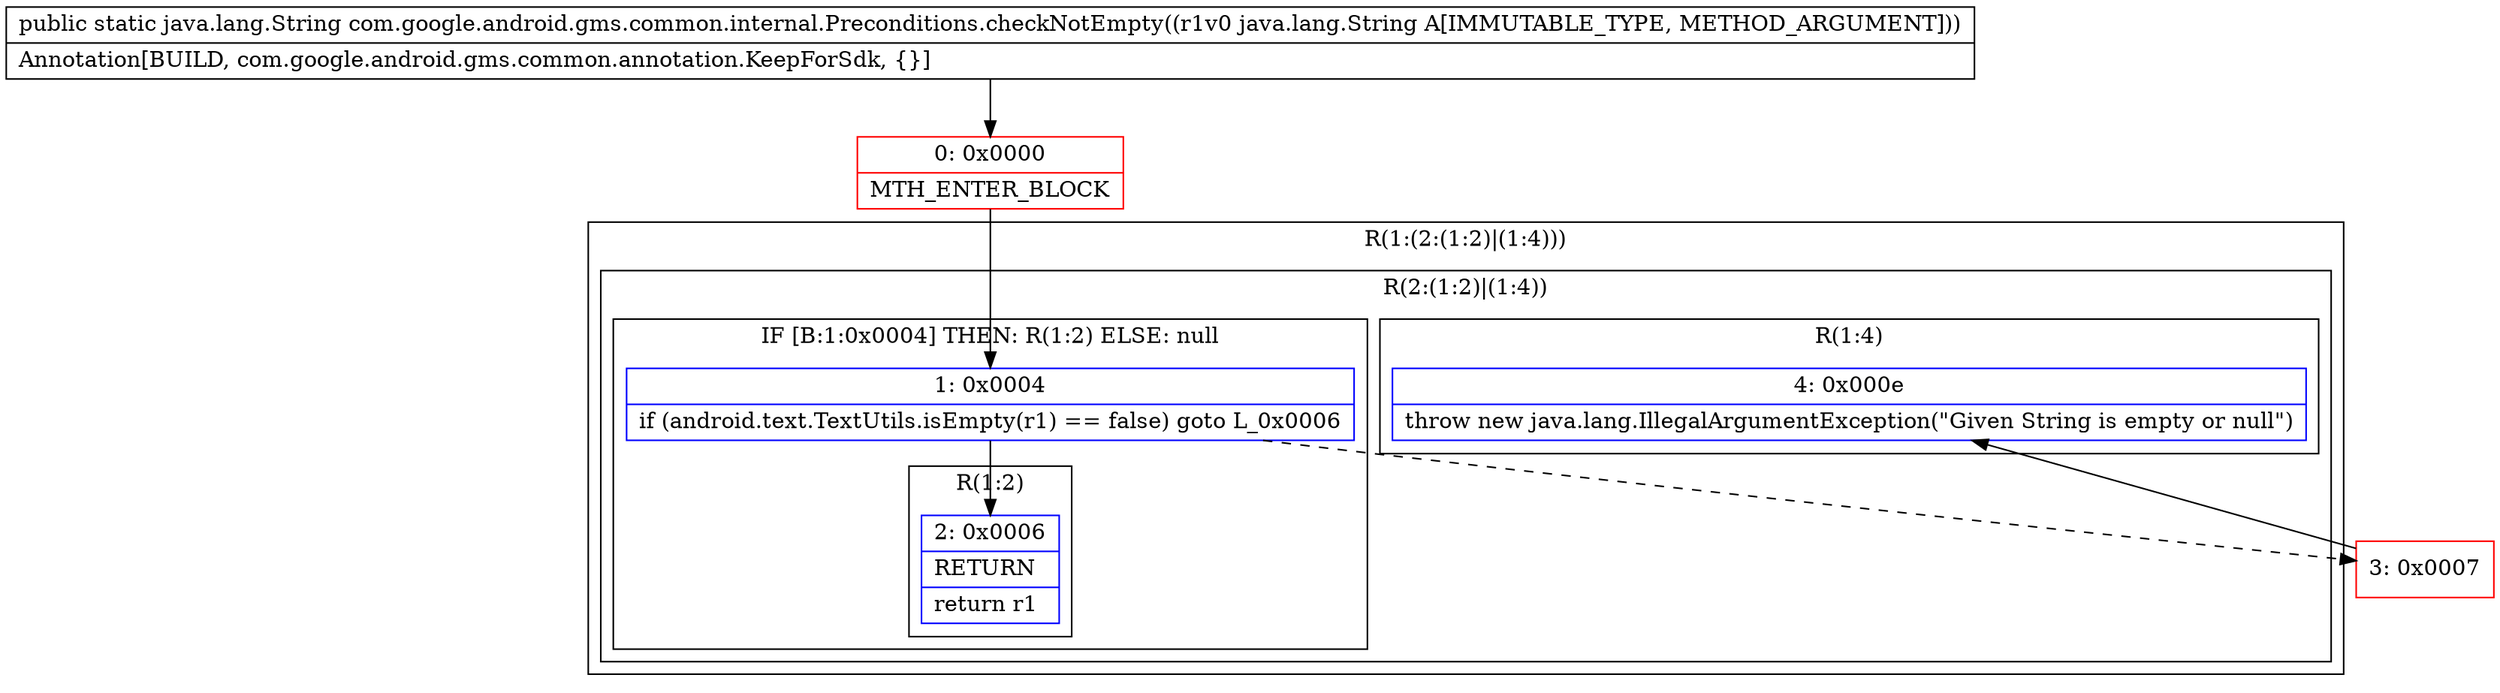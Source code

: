 digraph "CFG forcom.google.android.gms.common.internal.Preconditions.checkNotEmpty(Ljava\/lang\/String;)Ljava\/lang\/String;" {
subgraph cluster_Region_1450837824 {
label = "R(1:(2:(1:2)|(1:4)))";
node [shape=record,color=blue];
subgraph cluster_Region_2043139180 {
label = "R(2:(1:2)|(1:4))";
node [shape=record,color=blue];
subgraph cluster_IfRegion_360569801 {
label = "IF [B:1:0x0004] THEN: R(1:2) ELSE: null";
node [shape=record,color=blue];
Node_1 [shape=record,label="{1\:\ 0x0004|if (android.text.TextUtils.isEmpty(r1) == false) goto L_0x0006\l}"];
subgraph cluster_Region_503471136 {
label = "R(1:2)";
node [shape=record,color=blue];
Node_2 [shape=record,label="{2\:\ 0x0006|RETURN\l|return r1\l}"];
}
}
subgraph cluster_Region_415504551 {
label = "R(1:4)";
node [shape=record,color=blue];
Node_4 [shape=record,label="{4\:\ 0x000e|throw new java.lang.IllegalArgumentException(\"Given String is empty or null\")\l}"];
}
}
}
Node_0 [shape=record,color=red,label="{0\:\ 0x0000|MTH_ENTER_BLOCK\l}"];
Node_3 [shape=record,color=red,label="{3\:\ 0x0007}"];
MethodNode[shape=record,label="{public static java.lang.String com.google.android.gms.common.internal.Preconditions.checkNotEmpty((r1v0 java.lang.String A[IMMUTABLE_TYPE, METHOD_ARGUMENT]))  | Annotation[BUILD, com.google.android.gms.common.annotation.KeepForSdk, \{\}]\l}"];
MethodNode -> Node_0;
Node_1 -> Node_2;
Node_1 -> Node_3[style=dashed];
Node_0 -> Node_1;
Node_3 -> Node_4;
}

